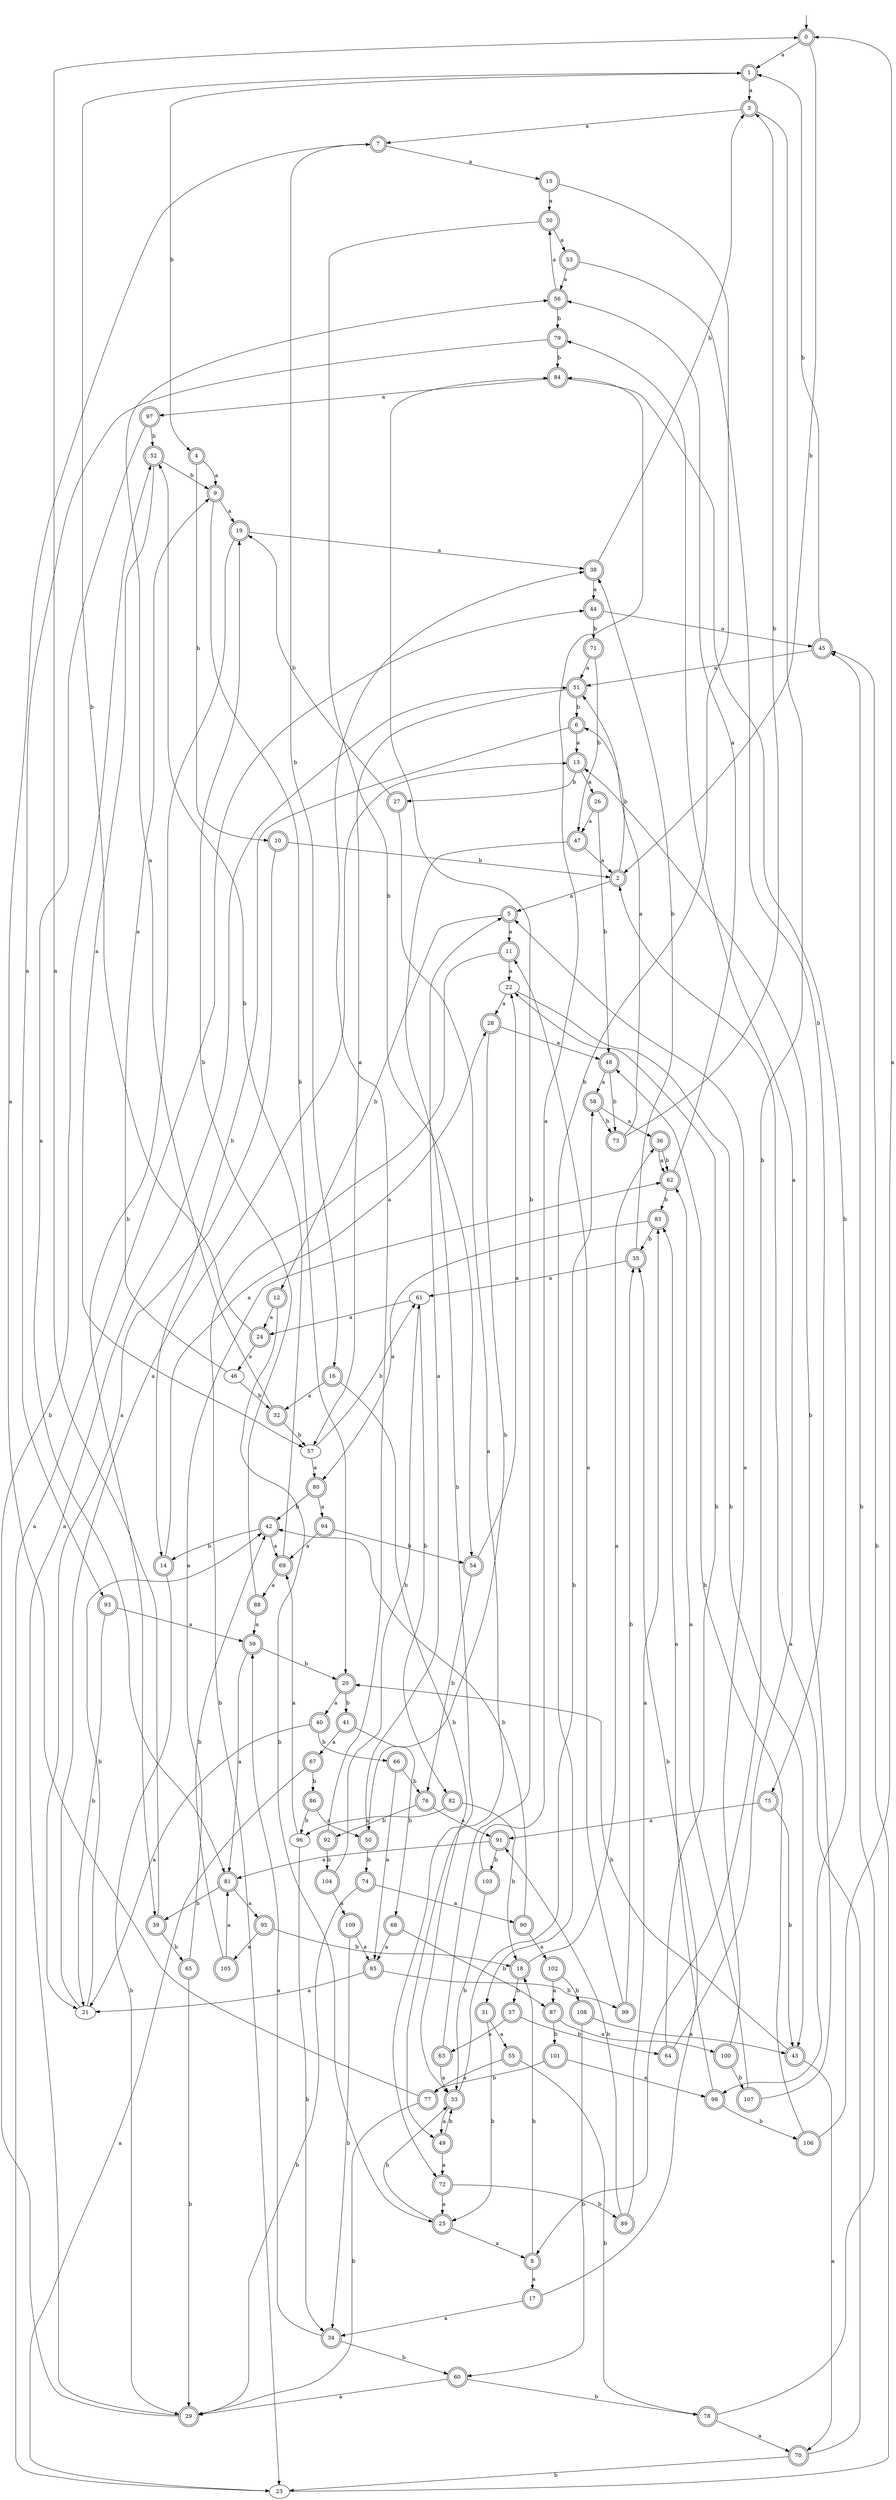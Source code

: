 digraph RandomDFA {
  __start0 [label="", shape=none];
  __start0 -> 0 [label=""];
  0 [shape=circle] [shape=doublecircle]
  0 -> 1 [label="a"]
  0 -> 2 [label="b"]
  1 [shape=doublecircle]
  1 -> 3 [label="a"]
  1 -> 4 [label="b"]
  2 [shape=doublecircle]
  2 -> 5 [label="a"]
  2 -> 6 [label="b"]
  3 [shape=doublecircle]
  3 -> 7 [label="a"]
  3 -> 8 [label="b"]
  4 [shape=doublecircle]
  4 -> 9 [label="a"]
  4 -> 10 [label="b"]
  5 [shape=doublecircle]
  5 -> 11 [label="a"]
  5 -> 12 [label="b"]
  6 [shape=doublecircle]
  6 -> 13 [label="a"]
  6 -> 14 [label="b"]
  7 [shape=doublecircle]
  7 -> 15 [label="a"]
  7 -> 16 [label="b"]
  8 [shape=doublecircle]
  8 -> 17 [label="a"]
  8 -> 18 [label="b"]
  9 [shape=doublecircle]
  9 -> 19 [label="a"]
  9 -> 20 [label="b"]
  10 [shape=doublecircle]
  10 -> 21 [label="a"]
  10 -> 2 [label="b"]
  11 [shape=doublecircle]
  11 -> 22 [label="a"]
  11 -> 23 [label="b"]
  12 [shape=doublecircle]
  12 -> 24 [label="a"]
  12 -> 25 [label="b"]
  13 [shape=doublecircle]
  13 -> 26 [label="a"]
  13 -> 27 [label="b"]
  14 [shape=doublecircle]
  14 -> 28 [label="a"]
  14 -> 29 [label="b"]
  15 [shape=doublecircle]
  15 -> 30 [label="a"]
  15 -> 31 [label="b"]
  16 [shape=doublecircle]
  16 -> 32 [label="a"]
  16 -> 33 [label="b"]
  17 [shape=doublecircle]
  17 -> 34 [label="a"]
  17 -> 35 [label="b"]
  18 [shape=doublecircle]
  18 -> 36 [label="a"]
  18 -> 37 [label="b"]
  19 [shape=doublecircle]
  19 -> 38 [label="a"]
  19 -> 39 [label="b"]
  20 [shape=doublecircle]
  20 -> 40 [label="a"]
  20 -> 41 [label="b"]
  21
  21 -> 13 [label="a"]
  21 -> 42 [label="b"]
  22
  22 -> 28 [label="a"]
  22 -> 43 [label="b"]
  23
  23 -> 44 [label="a"]
  23 -> 45 [label="b"]
  24 [shape=doublecircle]
  24 -> 46 [label="a"]
  24 -> 1 [label="b"]
  25 [shape=doublecircle]
  25 -> 8 [label="a"]
  25 -> 33 [label="b"]
  26 [shape=doublecircle]
  26 -> 47 [label="a"]
  26 -> 48 [label="b"]
  27 [shape=doublecircle]
  27 -> 49 [label="a"]
  27 -> 19 [label="b"]
  28 [shape=doublecircle]
  28 -> 48 [label="a"]
  28 -> 50 [label="b"]
  29 [shape=doublecircle]
  29 -> 51 [label="a"]
  29 -> 52 [label="b"]
  30 [shape=doublecircle]
  30 -> 53 [label="a"]
  30 -> 54 [label="b"]
  31 [shape=doublecircle]
  31 -> 55 [label="a"]
  31 -> 25 [label="b"]
  32 [shape=doublecircle]
  32 -> 56 [label="a"]
  32 -> 57 [label="b"]
  33 [shape=doublecircle]
  33 -> 49 [label="a"]
  33 -> 58 [label="b"]
  34 [shape=doublecircle]
  34 -> 59 [label="a"]
  34 -> 60 [label="b"]
  35 [shape=doublecircle]
  35 -> 61 [label="a"]
  35 -> 38 [label="b"]
  36 [shape=doublecircle]
  36 -> 62 [label="a"]
  36 -> 62 [label="b"]
  37 [shape=doublecircle]
  37 -> 63 [label="a"]
  37 -> 64 [label="b"]
  38 [shape=doublecircle]
  38 -> 44 [label="a"]
  38 -> 3 [label="b"]
  39 [shape=doublecircle]
  39 -> 0 [label="a"]
  39 -> 65 [label="b"]
  40 [shape=doublecircle]
  40 -> 21 [label="a"]
  40 -> 66 [label="b"]
  41 [shape=doublecircle]
  41 -> 67 [label="a"]
  41 -> 68 [label="b"]
  42 [shape=doublecircle]
  42 -> 69 [label="a"]
  42 -> 14 [label="b"]
  43 [shape=doublecircle]
  43 -> 70 [label="a"]
  43 -> 20 [label="b"]
  44 [shape=doublecircle]
  44 -> 45 [label="a"]
  44 -> 71 [label="b"]
  45 [shape=doublecircle]
  45 -> 51 [label="a"]
  45 -> 1 [label="b"]
  46
  46 -> 9 [label="a"]
  46 -> 32 [label="b"]
  47 [shape=doublecircle]
  47 -> 2 [label="a"]
  47 -> 72 [label="b"]
  48 [shape=doublecircle]
  48 -> 58 [label="a"]
  48 -> 73 [label="b"]
  49 [shape=doublecircle]
  49 -> 72 [label="a"]
  49 -> 33 [label="b"]
  50 [shape=doublecircle]
  50 -> 5 [label="a"]
  50 -> 74 [label="b"]
  51 [shape=doublecircle]
  51 -> 57 [label="a"]
  51 -> 6 [label="b"]
  52 [shape=doublecircle]
  52 -> 57 [label="a"]
  52 -> 9 [label="b"]
  53 [shape=doublecircle]
  53 -> 56 [label="a"]
  53 -> 75 [label="b"]
  54 [shape=doublecircle]
  54 -> 22 [label="a"]
  54 -> 76 [label="b"]
  55 [shape=doublecircle]
  55 -> 77 [label="a"]
  55 -> 78 [label="b"]
  56 [shape=doublecircle]
  56 -> 30 [label="a"]
  56 -> 79 [label="b"]
  57
  57 -> 80 [label="a"]
  57 -> 61 [label="b"]
  58 [shape=doublecircle]
  58 -> 36 [label="a"]
  58 -> 73 [label="b"]
  59 [shape=doublecircle]
  59 -> 81 [label="a"]
  59 -> 20 [label="b"]
  60 [shape=doublecircle]
  60 -> 29 [label="a"]
  60 -> 78 [label="b"]
  61
  61 -> 24 [label="a"]
  61 -> 82 [label="b"]
  62 [shape=doublecircle]
  62 -> 56 [label="a"]
  62 -> 83 [label="b"]
  63 [shape=doublecircle]
  63 -> 33 [label="a"]
  63 -> 84 [label="b"]
  64 [shape=doublecircle]
  64 -> 79 [label="a"]
  64 -> 22 [label="b"]
  65 [shape=doublecircle]
  65 -> 62 [label="a"]
  65 -> 29 [label="b"]
  66 [shape=doublecircle]
  66 -> 85 [label="a"]
  66 -> 76 [label="b"]
  67 [shape=doublecircle]
  67 -> 23 [label="a"]
  67 -> 86 [label="b"]
  68 [shape=doublecircle]
  68 -> 85 [label="a"]
  68 -> 87 [label="b"]
  69 [shape=doublecircle]
  69 -> 88 [label="a"]
  69 -> 52 [label="b"]
  70 [shape=doublecircle]
  70 -> 2 [label="a"]
  70 -> 23 [label="b"]
  71 [shape=doublecircle]
  71 -> 51 [label="a"]
  71 -> 47 [label="b"]
  72 [shape=doublecircle]
  72 -> 25 [label="a"]
  72 -> 89 [label="b"]
  73 [shape=doublecircle]
  73 -> 51 [label="a"]
  73 -> 3 [label="b"]
  74 [shape=doublecircle]
  74 -> 90 [label="a"]
  74 -> 29 [label="b"]
  75 [shape=doublecircle]
  75 -> 91 [label="a"]
  75 -> 43 [label="b"]
  76 [shape=doublecircle]
  76 -> 91 [label="a"]
  76 -> 92 [label="b"]
  77 [shape=doublecircle]
  77 -> 7 [label="a"]
  77 -> 29 [label="b"]
  78 [shape=doublecircle]
  78 -> 70 [label="a"]
  78 -> 45 [label="b"]
  79 [shape=doublecircle]
  79 -> 93 [label="a"]
  79 -> 84 [label="b"]
  80 [shape=doublecircle]
  80 -> 94 [label="a"]
  80 -> 42 [label="b"]
  81 [shape=doublecircle]
  81 -> 95 [label="a"]
  81 -> 39 [label="b"]
  82 [shape=doublecircle]
  82 -> 96 [label="a"]
  82 -> 18 [label="b"]
  83 [shape=doublecircle]
  83 -> 80 [label="a"]
  83 -> 35 [label="b"]
  84 [shape=doublecircle]
  84 -> 97 [label="a"]
  84 -> 98 [label="b"]
  85 [shape=doublecircle]
  85 -> 21 [label="a"]
  85 -> 99 [label="b"]
  86 [shape=doublecircle]
  86 -> 50 [label="a"]
  86 -> 96 [label="b"]
  87 [shape=doublecircle]
  87 -> 100 [label="a"]
  87 -> 101 [label="b"]
  88 [shape=doublecircle]
  88 -> 59 [label="a"]
  88 -> 19 [label="b"]
  89 [shape=doublecircle]
  89 -> 83 [label="a"]
  89 -> 91 [label="b"]
  90 [shape=doublecircle]
  90 -> 102 [label="a"]
  90 -> 42 [label="b"]
  91 [shape=doublecircle]
  91 -> 81 [label="a"]
  91 -> 103 [label="b"]
  92 [shape=doublecircle]
  92 -> 38 [label="a"]
  92 -> 104 [label="b"]
  93 [shape=doublecircle]
  93 -> 59 [label="a"]
  93 -> 21 [label="b"]
  94 [shape=doublecircle]
  94 -> 69 [label="a"]
  94 -> 54 [label="b"]
  95 [shape=doublecircle]
  95 -> 105 [label="a"]
  95 -> 18 [label="b"]
  96
  96 -> 69 [label="a"]
  96 -> 34 [label="b"]
  97 [shape=doublecircle]
  97 -> 81 [label="a"]
  97 -> 52 [label="b"]
  98 [shape=doublecircle]
  98 -> 83 [label="a"]
  98 -> 106 [label="b"]
  99 [shape=doublecircle]
  99 -> 11 [label="a"]
  99 -> 35 [label="b"]
  100 [shape=doublecircle]
  100 -> 5 [label="a"]
  100 -> 107 [label="b"]
  101 [shape=doublecircle]
  101 -> 98 [label="a"]
  101 -> 77 [label="b"]
  102 [shape=doublecircle]
  102 -> 87 [label="a"]
  102 -> 108 [label="b"]
  103 [shape=doublecircle]
  103 -> 84 [label="a"]
  103 -> 33 [label="b"]
  104 [shape=doublecircle]
  104 -> 109 [label="a"]
  104 -> 61 [label="b"]
  105 [shape=doublecircle]
  105 -> 81 [label="a"]
  105 -> 42 [label="b"]
  106 [shape=doublecircle]
  106 -> 0 [label="a"]
  106 -> 48 [label="b"]
  107 [shape=doublecircle]
  107 -> 62 [label="a"]
  107 -> 13 [label="b"]
  108 [shape=doublecircle]
  108 -> 43 [label="a"]
  108 -> 60 [label="b"]
  109 [shape=doublecircle]
  109 -> 85 [label="a"]
  109 -> 34 [label="b"]
}
